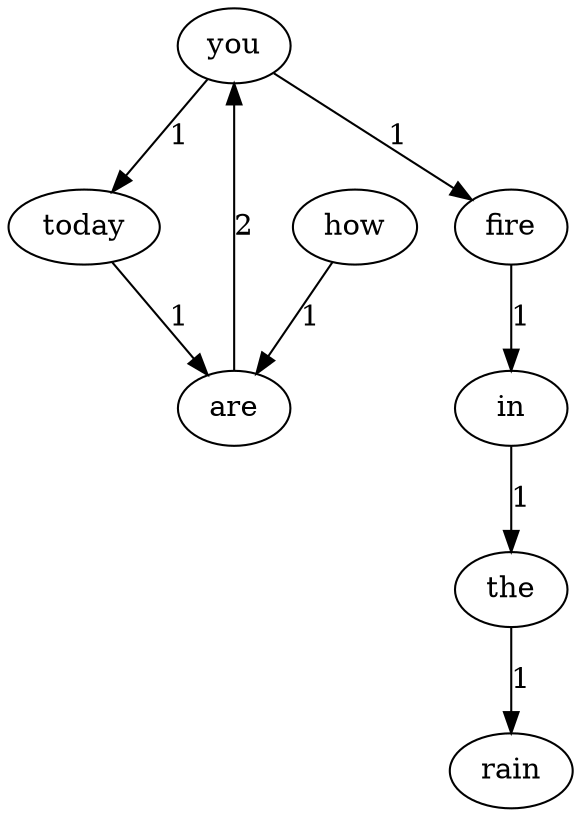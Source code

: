 digraph G {
  "the" -> "rain" [label="1"];
  "how" -> "are" [label="1"];
  "are" -> "you" [label="2"];
  "in" -> "the" [label="1"];
  "today" -> "are" [label="1"];
  "fire" -> "in" [label="1"];
  "you" -> "today" [label="1"];
  "you" -> "fire" [label="1"];
}

